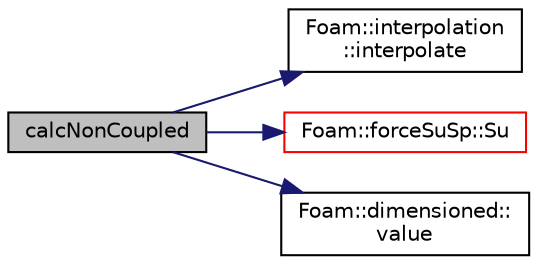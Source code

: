 digraph "calcNonCoupled"
{
  bgcolor="transparent";
  edge [fontname="Helvetica",fontsize="10",labelfontname="Helvetica",labelfontsize="10"];
  node [fontname="Helvetica",fontsize="10",shape=record];
  rankdir="LR";
  Node689 [label="calcNonCoupled",height=0.2,width=0.4,color="black", fillcolor="grey75", style="filled", fontcolor="black"];
  Node689 -> Node690 [color="midnightblue",fontsize="10",style="solid",fontname="Helvetica"];
  Node690 [label="Foam::interpolation\l::interpolate",height=0.2,width=0.4,color="black",URL="$a22961.html#af9534a4c4b0a7397cd6f650e16285442",tooltip="Interpolate field to the given point in the given cell. "];
  Node689 -> Node691 [color="midnightblue",fontsize="10",style="solid",fontname="Helvetica"];
  Node691 [label="Foam::forceSuSp::Su",height=0.2,width=0.4,color="red",URL="$a25257.html#a30512abf4487873ce75c4e1f117ce34e",tooltip="Return const access to the explicit contribution [kg.m/s2]. "];
  Node689 -> Node693 [color="midnightblue",fontsize="10",style="solid",fontname="Helvetica"];
  Node693 [label="Foam::dimensioned::\lvalue",height=0.2,width=0.4,color="black",URL="$a27473.html#a7948200a26c85fc3a83ffa510a91d668",tooltip="Return const reference to value. "];
}
